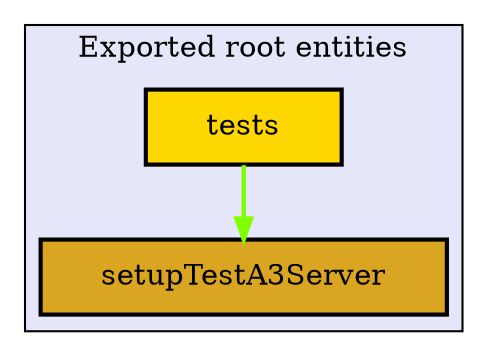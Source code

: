 digraph "Levels within Test.Thentos.Backend.Api.Adhocracy3" {
    node [margin="0.4,0.1"
         ,style=filled];
    subgraph cluster_0 {
        graph [label="Exported root entities"
              ,style=filled
              ,fillcolor=lavender];
        1 [label=setupTestA3Server
          ,shape=box
          ,fillcolor=goldenrod
          ,style="filled,bold"];
        2 [label=tests
          ,shape=box
          ,fillcolor=gold
          ,style="filled,bold"];
    }
    2 -> 1 [penwidth=2.09861228866811
           ,color=chartreuse];
}
